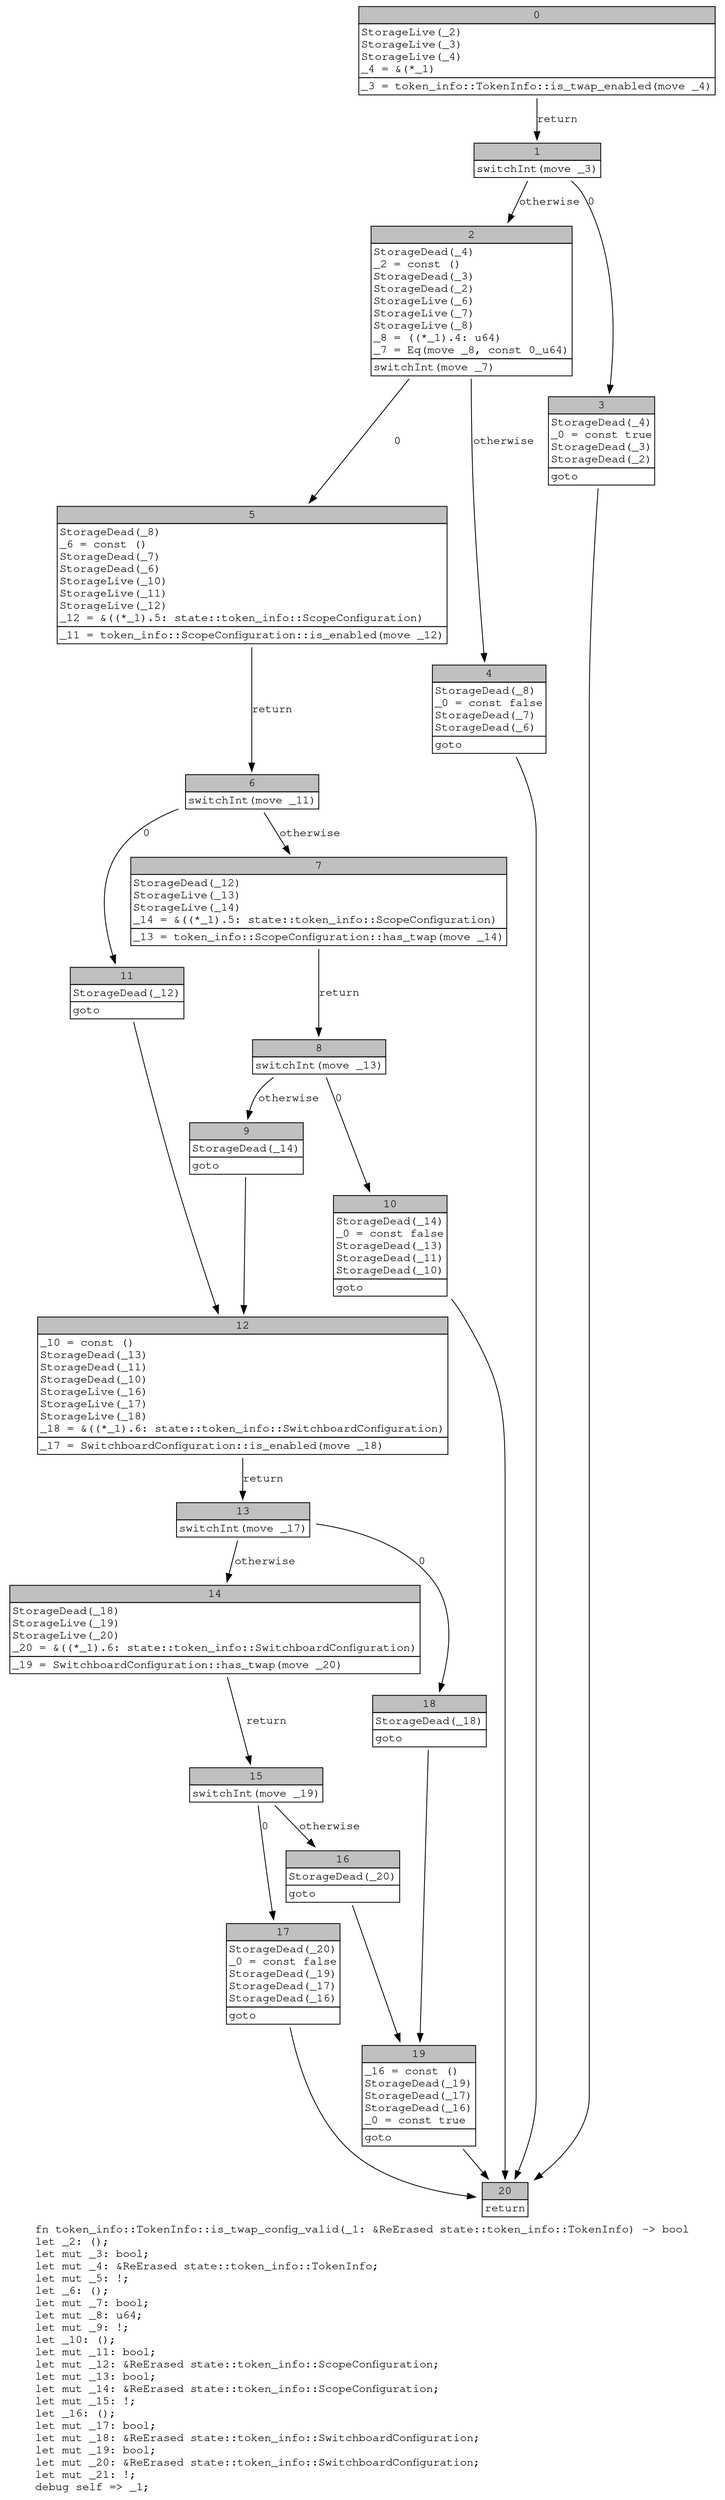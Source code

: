 digraph Mir_0_1987 {
    graph [fontname="Courier, monospace"];
    node [fontname="Courier, monospace"];
    edge [fontname="Courier, monospace"];
    label=<fn token_info::TokenInfo::is_twap_config_valid(_1: &amp;ReErased state::token_info::TokenInfo) -&gt; bool<br align="left"/>let _2: ();<br align="left"/>let mut _3: bool;<br align="left"/>let mut _4: &amp;ReErased state::token_info::TokenInfo;<br align="left"/>let mut _5: !;<br align="left"/>let _6: ();<br align="left"/>let mut _7: bool;<br align="left"/>let mut _8: u64;<br align="left"/>let mut _9: !;<br align="left"/>let _10: ();<br align="left"/>let mut _11: bool;<br align="left"/>let mut _12: &amp;ReErased state::token_info::ScopeConfiguration;<br align="left"/>let mut _13: bool;<br align="left"/>let mut _14: &amp;ReErased state::token_info::ScopeConfiguration;<br align="left"/>let mut _15: !;<br align="left"/>let _16: ();<br align="left"/>let mut _17: bool;<br align="left"/>let mut _18: &amp;ReErased state::token_info::SwitchboardConfiguration;<br align="left"/>let mut _19: bool;<br align="left"/>let mut _20: &amp;ReErased state::token_info::SwitchboardConfiguration;<br align="left"/>let mut _21: !;<br align="left"/>debug self =&gt; _1;<br align="left"/>>;
    bb0__0_1987 [shape="none", label=<<table border="0" cellborder="1" cellspacing="0"><tr><td bgcolor="gray" align="center" colspan="1">0</td></tr><tr><td align="left" balign="left">StorageLive(_2)<br/>StorageLive(_3)<br/>StorageLive(_4)<br/>_4 = &amp;(*_1)<br/></td></tr><tr><td align="left">_3 = token_info::TokenInfo::is_twap_enabled(move _4)</td></tr></table>>];
    bb1__0_1987 [shape="none", label=<<table border="0" cellborder="1" cellspacing="0"><tr><td bgcolor="gray" align="center" colspan="1">1</td></tr><tr><td align="left">switchInt(move _3)</td></tr></table>>];
    bb2__0_1987 [shape="none", label=<<table border="0" cellborder="1" cellspacing="0"><tr><td bgcolor="gray" align="center" colspan="1">2</td></tr><tr><td align="left" balign="left">StorageDead(_4)<br/>_2 = const ()<br/>StorageDead(_3)<br/>StorageDead(_2)<br/>StorageLive(_6)<br/>StorageLive(_7)<br/>StorageLive(_8)<br/>_8 = ((*_1).4: u64)<br/>_7 = Eq(move _8, const 0_u64)<br/></td></tr><tr><td align="left">switchInt(move _7)</td></tr></table>>];
    bb3__0_1987 [shape="none", label=<<table border="0" cellborder="1" cellspacing="0"><tr><td bgcolor="gray" align="center" colspan="1">3</td></tr><tr><td align="left" balign="left">StorageDead(_4)<br/>_0 = const true<br/>StorageDead(_3)<br/>StorageDead(_2)<br/></td></tr><tr><td align="left">goto</td></tr></table>>];
    bb4__0_1987 [shape="none", label=<<table border="0" cellborder="1" cellspacing="0"><tr><td bgcolor="gray" align="center" colspan="1">4</td></tr><tr><td align="left" balign="left">StorageDead(_8)<br/>_0 = const false<br/>StorageDead(_7)<br/>StorageDead(_6)<br/></td></tr><tr><td align="left">goto</td></tr></table>>];
    bb5__0_1987 [shape="none", label=<<table border="0" cellborder="1" cellspacing="0"><tr><td bgcolor="gray" align="center" colspan="1">5</td></tr><tr><td align="left" balign="left">StorageDead(_8)<br/>_6 = const ()<br/>StorageDead(_7)<br/>StorageDead(_6)<br/>StorageLive(_10)<br/>StorageLive(_11)<br/>StorageLive(_12)<br/>_12 = &amp;((*_1).5: state::token_info::ScopeConfiguration)<br/></td></tr><tr><td align="left">_11 = token_info::ScopeConfiguration::is_enabled(move _12)</td></tr></table>>];
    bb6__0_1987 [shape="none", label=<<table border="0" cellborder="1" cellspacing="0"><tr><td bgcolor="gray" align="center" colspan="1">6</td></tr><tr><td align="left">switchInt(move _11)</td></tr></table>>];
    bb7__0_1987 [shape="none", label=<<table border="0" cellborder="1" cellspacing="0"><tr><td bgcolor="gray" align="center" colspan="1">7</td></tr><tr><td align="left" balign="left">StorageDead(_12)<br/>StorageLive(_13)<br/>StorageLive(_14)<br/>_14 = &amp;((*_1).5: state::token_info::ScopeConfiguration)<br/></td></tr><tr><td align="left">_13 = token_info::ScopeConfiguration::has_twap(move _14)</td></tr></table>>];
    bb8__0_1987 [shape="none", label=<<table border="0" cellborder="1" cellspacing="0"><tr><td bgcolor="gray" align="center" colspan="1">8</td></tr><tr><td align="left">switchInt(move _13)</td></tr></table>>];
    bb9__0_1987 [shape="none", label=<<table border="0" cellborder="1" cellspacing="0"><tr><td bgcolor="gray" align="center" colspan="1">9</td></tr><tr><td align="left" balign="left">StorageDead(_14)<br/></td></tr><tr><td align="left">goto</td></tr></table>>];
    bb10__0_1987 [shape="none", label=<<table border="0" cellborder="1" cellspacing="0"><tr><td bgcolor="gray" align="center" colspan="1">10</td></tr><tr><td align="left" balign="left">StorageDead(_14)<br/>_0 = const false<br/>StorageDead(_13)<br/>StorageDead(_11)<br/>StorageDead(_10)<br/></td></tr><tr><td align="left">goto</td></tr></table>>];
    bb11__0_1987 [shape="none", label=<<table border="0" cellborder="1" cellspacing="0"><tr><td bgcolor="gray" align="center" colspan="1">11</td></tr><tr><td align="left" balign="left">StorageDead(_12)<br/></td></tr><tr><td align="left">goto</td></tr></table>>];
    bb12__0_1987 [shape="none", label=<<table border="0" cellborder="1" cellspacing="0"><tr><td bgcolor="gray" align="center" colspan="1">12</td></tr><tr><td align="left" balign="left">_10 = const ()<br/>StorageDead(_13)<br/>StorageDead(_11)<br/>StorageDead(_10)<br/>StorageLive(_16)<br/>StorageLive(_17)<br/>StorageLive(_18)<br/>_18 = &amp;((*_1).6: state::token_info::SwitchboardConfiguration)<br/></td></tr><tr><td align="left">_17 = SwitchboardConfiguration::is_enabled(move _18)</td></tr></table>>];
    bb13__0_1987 [shape="none", label=<<table border="0" cellborder="1" cellspacing="0"><tr><td bgcolor="gray" align="center" colspan="1">13</td></tr><tr><td align="left">switchInt(move _17)</td></tr></table>>];
    bb14__0_1987 [shape="none", label=<<table border="0" cellborder="1" cellspacing="0"><tr><td bgcolor="gray" align="center" colspan="1">14</td></tr><tr><td align="left" balign="left">StorageDead(_18)<br/>StorageLive(_19)<br/>StorageLive(_20)<br/>_20 = &amp;((*_1).6: state::token_info::SwitchboardConfiguration)<br/></td></tr><tr><td align="left">_19 = SwitchboardConfiguration::has_twap(move _20)</td></tr></table>>];
    bb15__0_1987 [shape="none", label=<<table border="0" cellborder="1" cellspacing="0"><tr><td bgcolor="gray" align="center" colspan="1">15</td></tr><tr><td align="left">switchInt(move _19)</td></tr></table>>];
    bb16__0_1987 [shape="none", label=<<table border="0" cellborder="1" cellspacing="0"><tr><td bgcolor="gray" align="center" colspan="1">16</td></tr><tr><td align="left" balign="left">StorageDead(_20)<br/></td></tr><tr><td align="left">goto</td></tr></table>>];
    bb17__0_1987 [shape="none", label=<<table border="0" cellborder="1" cellspacing="0"><tr><td bgcolor="gray" align="center" colspan="1">17</td></tr><tr><td align="left" balign="left">StorageDead(_20)<br/>_0 = const false<br/>StorageDead(_19)<br/>StorageDead(_17)<br/>StorageDead(_16)<br/></td></tr><tr><td align="left">goto</td></tr></table>>];
    bb18__0_1987 [shape="none", label=<<table border="0" cellborder="1" cellspacing="0"><tr><td bgcolor="gray" align="center" colspan="1">18</td></tr><tr><td align="left" balign="left">StorageDead(_18)<br/></td></tr><tr><td align="left">goto</td></tr></table>>];
    bb19__0_1987 [shape="none", label=<<table border="0" cellborder="1" cellspacing="0"><tr><td bgcolor="gray" align="center" colspan="1">19</td></tr><tr><td align="left" balign="left">_16 = const ()<br/>StorageDead(_19)<br/>StorageDead(_17)<br/>StorageDead(_16)<br/>_0 = const true<br/></td></tr><tr><td align="left">goto</td></tr></table>>];
    bb20__0_1987 [shape="none", label=<<table border="0" cellborder="1" cellspacing="0"><tr><td bgcolor="gray" align="center" colspan="1">20</td></tr><tr><td align="left">return</td></tr></table>>];
    bb0__0_1987 -> bb1__0_1987 [label="return"];
    bb1__0_1987 -> bb3__0_1987 [label="0"];
    bb1__0_1987 -> bb2__0_1987 [label="otherwise"];
    bb2__0_1987 -> bb5__0_1987 [label="0"];
    bb2__0_1987 -> bb4__0_1987 [label="otherwise"];
    bb3__0_1987 -> bb20__0_1987 [label=""];
    bb4__0_1987 -> bb20__0_1987 [label=""];
    bb5__0_1987 -> bb6__0_1987 [label="return"];
    bb6__0_1987 -> bb11__0_1987 [label="0"];
    bb6__0_1987 -> bb7__0_1987 [label="otherwise"];
    bb7__0_1987 -> bb8__0_1987 [label="return"];
    bb8__0_1987 -> bb10__0_1987 [label="0"];
    bb8__0_1987 -> bb9__0_1987 [label="otherwise"];
    bb9__0_1987 -> bb12__0_1987 [label=""];
    bb10__0_1987 -> bb20__0_1987 [label=""];
    bb11__0_1987 -> bb12__0_1987 [label=""];
    bb12__0_1987 -> bb13__0_1987 [label="return"];
    bb13__0_1987 -> bb18__0_1987 [label="0"];
    bb13__0_1987 -> bb14__0_1987 [label="otherwise"];
    bb14__0_1987 -> bb15__0_1987 [label="return"];
    bb15__0_1987 -> bb17__0_1987 [label="0"];
    bb15__0_1987 -> bb16__0_1987 [label="otherwise"];
    bb16__0_1987 -> bb19__0_1987 [label=""];
    bb17__0_1987 -> bb20__0_1987 [label=""];
    bb18__0_1987 -> bb19__0_1987 [label=""];
    bb19__0_1987 -> bb20__0_1987 [label=""];
}
